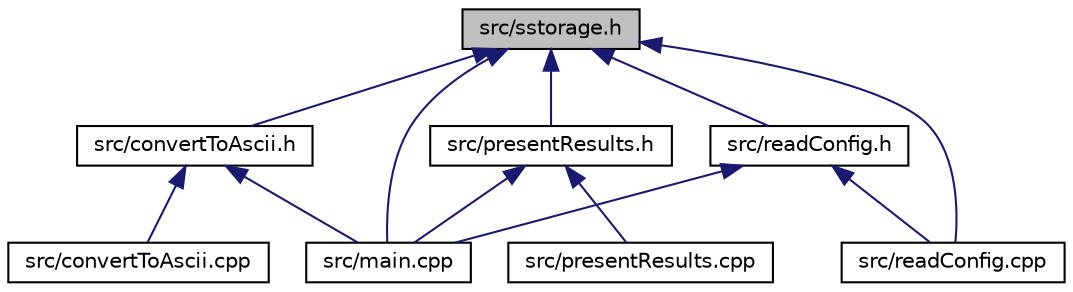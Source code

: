 digraph "src/sstorage.h"
{
 // LATEX_PDF_SIZE
  edge [fontname="Helvetica",fontsize="10",labelfontname="Helvetica",labelfontsize="10"];
  node [fontname="Helvetica",fontsize="10",shape=record];
  Node1 [label="src/sstorage.h",height=0.2,width=0.4,color="black", fillcolor="grey75", style="filled", fontcolor="black",tooltip=" "];
  Node1 -> Node2 [dir="back",color="midnightblue",fontsize="10",style="solid"];
  Node2 [label="src/convertToAscii.h",height=0.2,width=0.4,color="black", fillcolor="white", style="filled",URL="$convertToAscii_8h.html",tooltip=" "];
  Node2 -> Node3 [dir="back",color="midnightblue",fontsize="10",style="solid"];
  Node3 [label="src/convertToAscii.cpp",height=0.2,width=0.4,color="black", fillcolor="white", style="filled",URL="$convertToAscii_8cpp.html",tooltip=" "];
  Node2 -> Node4 [dir="back",color="midnightblue",fontsize="10",style="solid"];
  Node4 [label="src/main.cpp",height=0.2,width=0.4,color="black", fillcolor="white", style="filled",URL="$main_8cpp.html",tooltip=" "];
  Node1 -> Node4 [dir="back",color="midnightblue",fontsize="10",style="solid"];
  Node1 -> Node5 [dir="back",color="midnightblue",fontsize="10",style="solid"];
  Node5 [label="src/presentResults.h",height=0.2,width=0.4,color="black", fillcolor="white", style="filled",URL="$presentResults_8h.html",tooltip=" "];
  Node5 -> Node4 [dir="back",color="midnightblue",fontsize="10",style="solid"];
  Node5 -> Node6 [dir="back",color="midnightblue",fontsize="10",style="solid"];
  Node6 [label="src/presentResults.cpp",height=0.2,width=0.4,color="black", fillcolor="white", style="filled",URL="$presentResults_8cpp.html",tooltip=" "];
  Node1 -> Node7 [dir="back",color="midnightblue",fontsize="10",style="solid"];
  Node7 [label="src/readConfig.cpp",height=0.2,width=0.4,color="black", fillcolor="white", style="filled",URL="$readConfig_8cpp.html",tooltip=" "];
  Node1 -> Node8 [dir="back",color="midnightblue",fontsize="10",style="solid"];
  Node8 [label="src/readConfig.h",height=0.2,width=0.4,color="black", fillcolor="white", style="filled",URL="$readConfig_8h.html",tooltip=" "];
  Node8 -> Node4 [dir="back",color="midnightblue",fontsize="10",style="solid"];
  Node8 -> Node7 [dir="back",color="midnightblue",fontsize="10",style="solid"];
}
